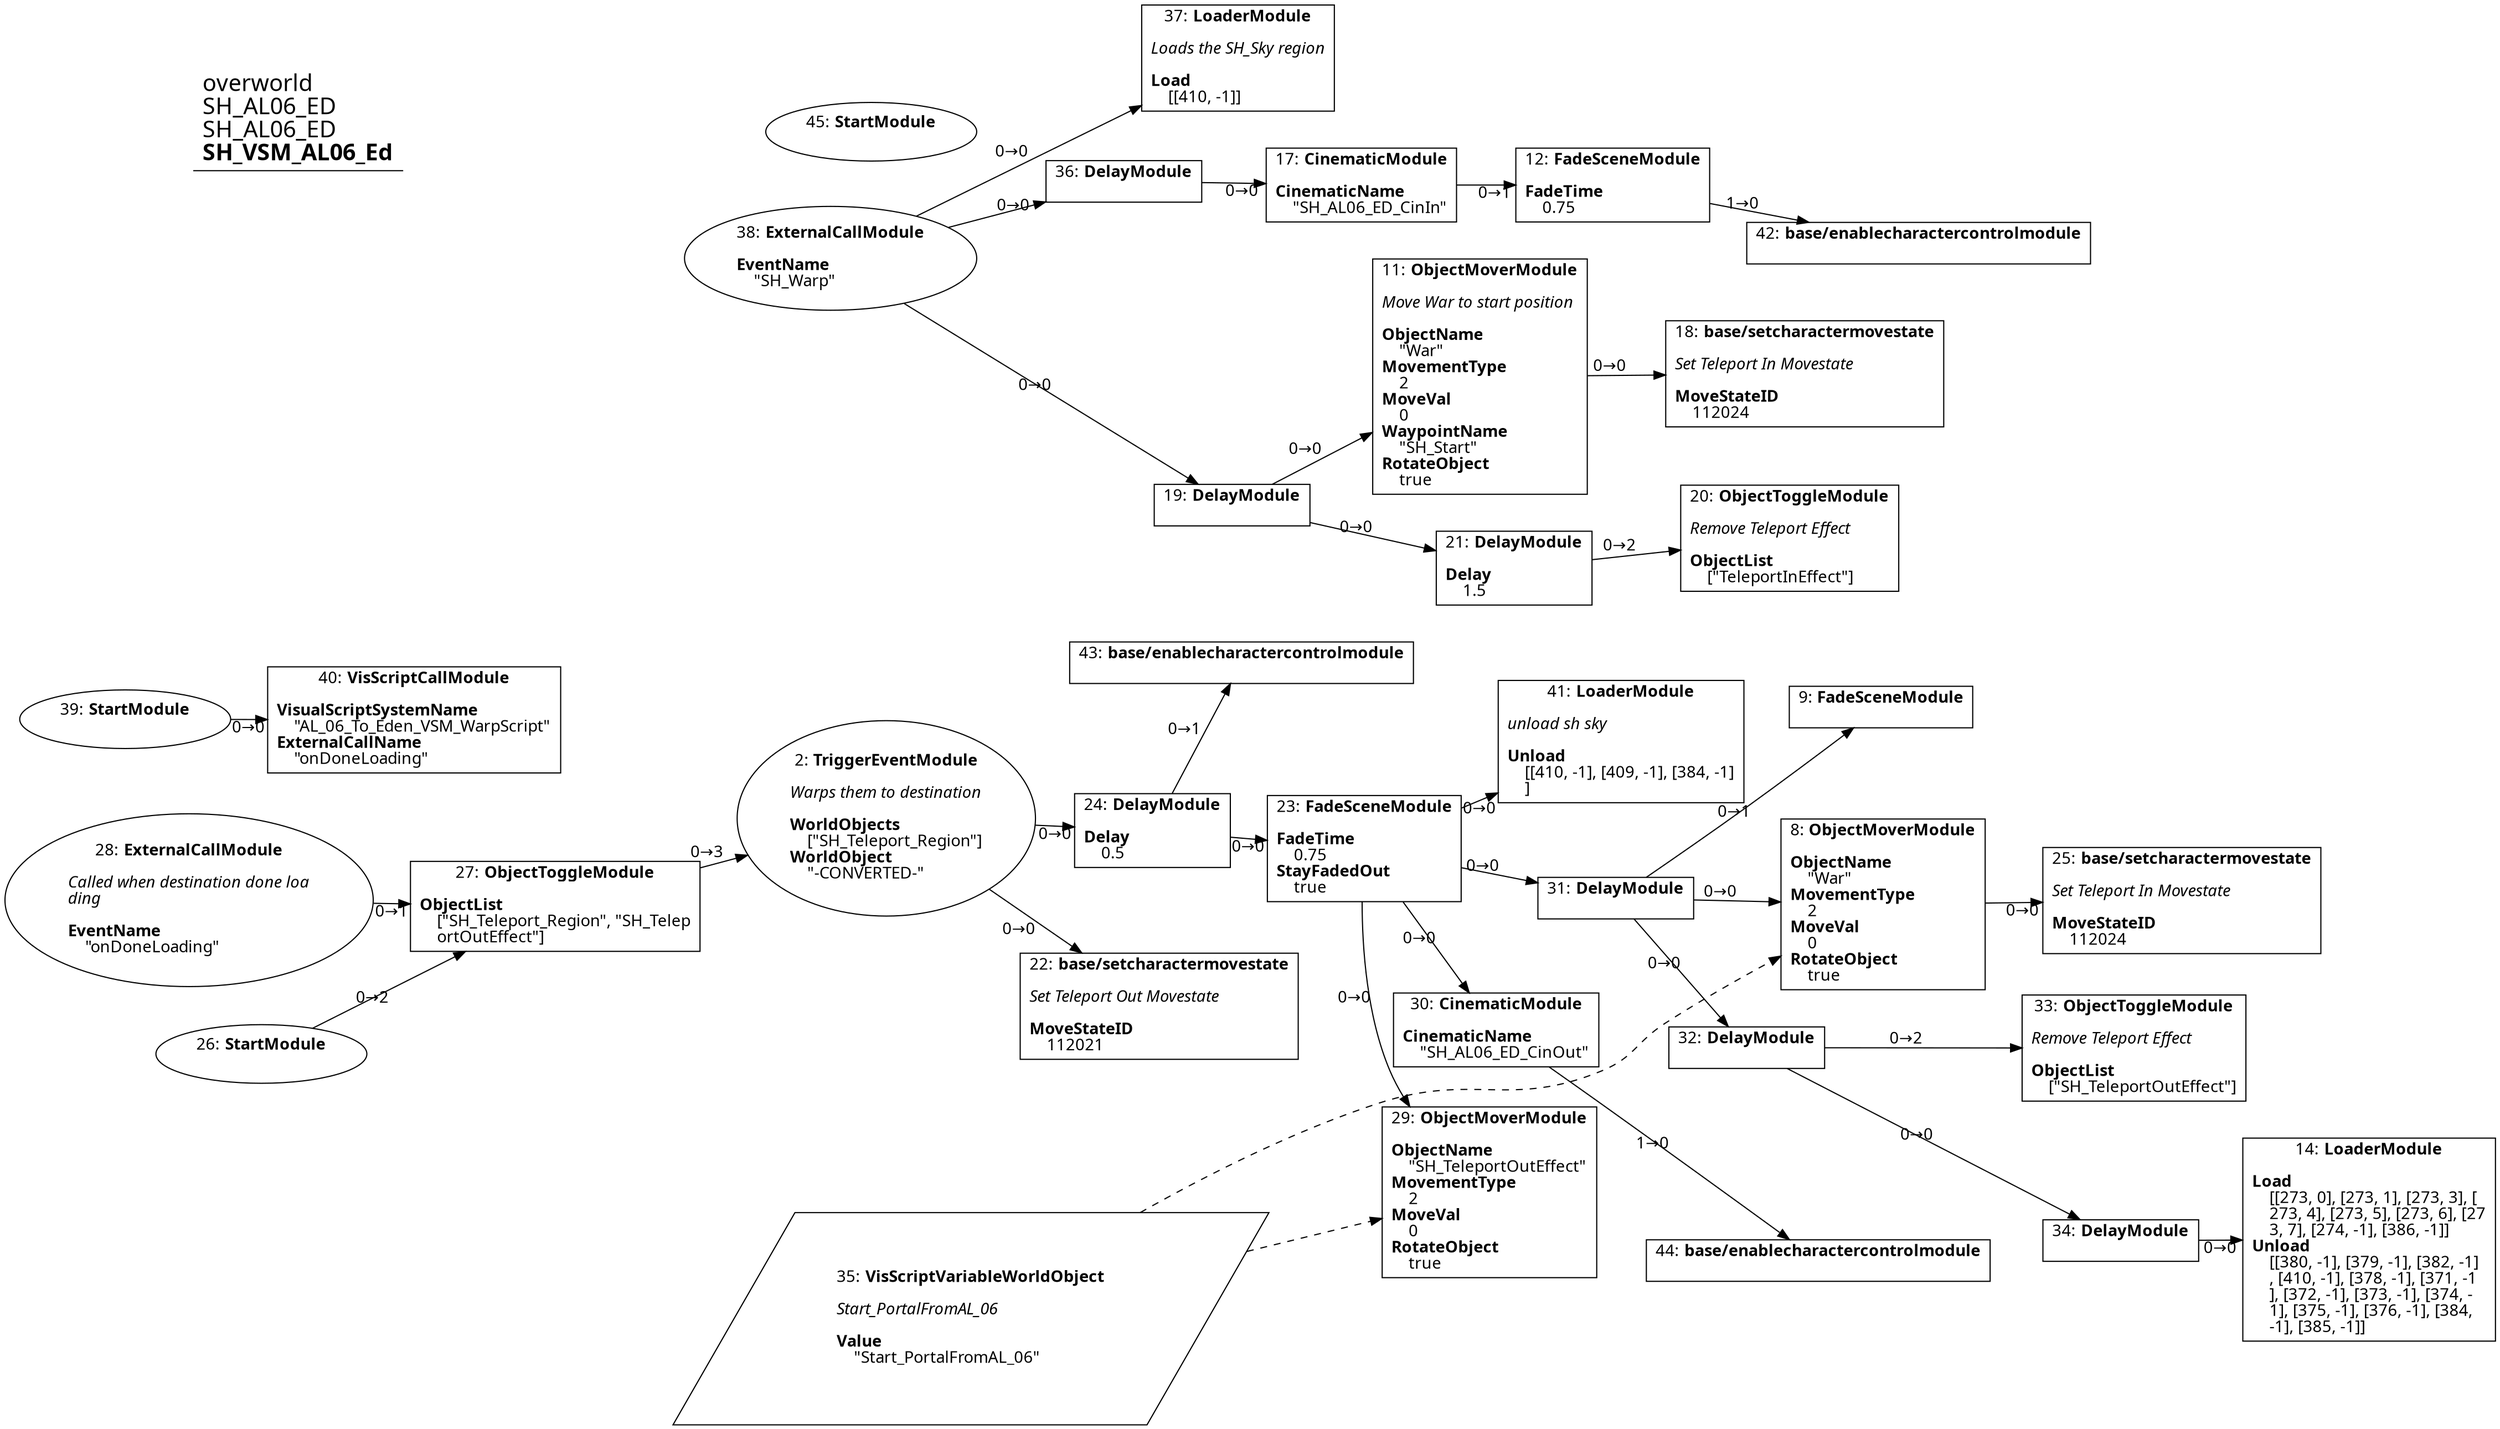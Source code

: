 digraph {
    layout = fdp;
    overlap = prism;
    sep = "+16";
    splines = spline;

    node [ shape = box ];

    graph [ fontname = "Segoe UI" ];
    node [ fontname = "Segoe UI" ];
    edge [ fontname = "Segoe UI" ];

    2 [ label = <2: <b>TriggerEventModule</b><br/><br/><i>Warps them to destination<br align="left"/></i><br align="left"/><b>WorldObjects</b><br align="left"/>    [&quot;SH_Teleport_Region&quot;]<br align="left"/><b>WorldObject</b><br align="left"/>    &quot;-CONVERTED-&quot;<br align="left"/>> ];
    2 [ shape = oval ]
    2 [ pos = "0.379,-0.47400004!" ];
    2 -> 22 [ label = "0→0" ];
    2 -> 24 [ label = "0→0" ];

    8 [ label = <8: <b>ObjectMoverModule</b><br/><br/><b>ObjectName</b><br align="left"/>    &quot;War&quot;<br align="left"/><b>MovementType</b><br align="left"/>    2<br align="left"/><b>MoveVal</b><br align="left"/>    0<br align="left"/><b>RotateObject</b><br align="left"/>    true<br align="left"/>> ];
    8 [ pos = "1.366,-0.544!" ];
    8 -> 25 [ label = "0→0" ];
    35 -> 8 [ style = dashed ];

    9 [ label = <9: <b>FadeSceneModule</b><br/><br/>> ];
    9 [ pos = "1.3640001,-0.35300002!" ];

    11 [ label = <11: <b>ObjectMoverModule</b><br/><br/><i>Move War to start position<br align="left"/></i><br align="left"/><b>ObjectName</b><br align="left"/>    &quot;War&quot;<br align="left"/><b>MovementType</b><br align="left"/>    2<br align="left"/><b>MoveVal</b><br align="left"/>    0<br align="left"/><b>WaypointName</b><br align="left"/>    &quot;SH_Start&quot;<br align="left"/><b>RotateObject</b><br align="left"/>    true<br align="left"/>> ];
    11 [ pos = "0.99600005,0.23400001!" ];
    11 -> 18 [ label = "0→0" ];

    12 [ label = <12: <b>FadeSceneModule</b><br/><br/><b>FadeTime</b><br align="left"/>    0.75<br align="left"/>> ];
    12 [ pos = "1.1240001,0.404!" ];
    12 -> 42 [ label = "1→0" ];

    14 [ label = <14: <b>LoaderModule</b><br/><br/><b>Load</b><br align="left"/>    [[273, 0], [273, 1], [273, 3], [<br align="left"/>    273, 4], [273, 5], [273, 6], [27<br align="left"/>    3, 7], [274, -1], [386, -1]]<br align="left"/><b>Unload</b><br align="left"/>    [[380, -1], [379, -1], [382, -1]<br align="left"/>    , [410, -1], [378, -1], [371, -1<br align="left"/>    ], [372, -1], [373, -1], [374, -<br align="left"/>    1], [375, -1], [376, -1], [384, <br align="left"/>    -1], [385, -1]]<br align="left"/>> ];
    14 [ pos = "1.9180001,-0.9760001!" ];

    17 [ label = <17: <b>CinematicModule</b><br/><br/><b>CinematicName</b><br align="left"/>    &quot;SH_AL06_ED_CinIn&quot;<br align="left"/>> ];
    17 [ pos = "0.929,0.381!" ];
    17 -> 12 [ label = "0→1" ];

    18 [ label = <18: <b>base/setcharactermovestate</b><br/><br/><i>Set Teleport In Movestate<br align="left"/></i><br align="left"/><b>MoveStateID</b><br align="left"/>    112024<br align="left"/>> ];
    18 [ pos = "1.2420001,0.23400001!" ];

    19 [ label = <19: <b>DelayModule</b><br/><br/>> ];
    19 [ pos = "0.77800006,0.12900001!" ];
    19 -> 11 [ label = "0→0" ];
    19 -> 21 [ label = "0→0" ];

    20 [ label = <20: <b>ObjectToggleModule</b><br/><br/><i>Remove Teleport Effect<br align="left"/></i><br align="left"/><b>ObjectList</b><br align="left"/>    [&quot;TeleportInEffect&quot;]<br align="left"/>> ];
    20 [ pos = "1.256,0.076000005!" ];

    21 [ label = <21: <b>DelayModule</b><br/><br/><b>Delay</b><br align="left"/>    1.5<br align="left"/>> ];
    21 [ pos = "1.001,0.030000001!" ];
    21 -> 20 [ label = "0→2" ];

    22 [ label = <22: <b>base/setcharactermovestate</b><br/><br/><i>Set Teleport Out Movestate<br align="left"/></i><br align="left"/><b>MoveStateID</b><br align="left"/>    112021<br align="left"/>> ];
    22 [ pos = "0.683,-0.70000005!" ];

    23 [ label = <23: <b>FadeSceneModule</b><br/><br/><b>FadeTime</b><br align="left"/>    0.75<br align="left"/><b>StayFadedOut</b><br align="left"/>    true<br align="left"/>> ];
    23 [ pos = "0.88100004,-0.47400004!" ];
    23 -> 29 [ label = "0→0" ];
    23 -> 30 [ label = "0→0" ];
    23 -> 31 [ label = "0→0" ];
    23 -> 41 [ label = "0→0" ];

    24 [ label = <24: <b>DelayModule</b><br/><br/><b>Delay</b><br align="left"/>    0.5<br align="left"/>> ];
    24 [ pos = "0.68200004,-0.47400004!" ];
    24 -> 23 [ label = "0→0" ];
    24 -> 43 [ label = "0→1" ];

    25 [ label = <25: <b>base/setcharactermovestate</b><br/><br/><i>Set Teleport In Movestate<br align="left"/></i><br align="left"/><b>MoveStateID</b><br align="left"/>    112024<br align="left"/>> ];
    25 [ pos = "1.605,-0.544!" ];

    26 [ label = <26: <b>StartModule</b><br/><br/>> ];
    26 [ shape = oval ]
    26 [ pos = "-0.32700002,-0.651!" ];
    26 -> 27 [ label = "0→2" ];

    27 [ label = <27: <b>ObjectToggleModule</b><br/><br/><b>ObjectList</b><br align="left"/>    [&quot;SH_Teleport_Region&quot;, &quot;SH_Telep<br align="left"/>    ortOutEffect&quot;]<br align="left"/>> ];
    27 [ pos = "-0.047000002,-0.54300004!" ];
    27 -> 2 [ label = "0→3" ];

    28 [ label = <28: <b>ExternalCallModule</b><br/><br/><i>Called when destination done loa<br align="left"/>ding<br align="left"/></i><br align="left"/><b>EventName</b><br align="left"/>    &quot;onDoneLoading&quot;<br align="left"/>> ];
    28 [ shape = oval ]
    28 [ pos = "-0.36200002,-0.56600004!" ];
    28 -> 27 [ label = "0→1" ];

    29 [ label = <29: <b>ObjectMoverModule</b><br/><br/><b>ObjectName</b><br align="left"/>    &quot;SH_TeleportOutEffect&quot;<br align="left"/><b>MovementType</b><br align="left"/>    2<br align="left"/><b>MoveVal</b><br align="left"/>    0<br align="left"/><b>RotateObject</b><br align="left"/>    true<br align="left"/>> ];
    29 [ pos = "1.136,-0.93700004!" ];
    35 -> 29 [ style = dashed ];

    30 [ label = <30: <b>CinematicModule</b><br/><br/><b>CinematicName</b><br align="left"/>    &quot;SH_AL06_ED_CinOut&quot;<br align="left"/>> ];
    30 [ pos = "1.1350001,-0.78000003!" ];
    30 -> 44 [ label = "1→0" ];

    31 [ label = <31: <b>DelayModule</b><br/><br/>> ];
    31 [ pos = "1.143,-0.544!" ];
    31 -> 8 [ label = "0→0" ];
    31 -> 32 [ label = "0→0" ];
    31 -> 9 [ label = "0→1" ];

    32 [ label = <32: <b>DelayModule</b><br/><br/>> ];
    32 [ pos = "1.3700001,-0.74700004!" ];
    32 -> 33 [ label = "0→2" ];
    32 -> 34 [ label = "0→0" ];

    33 [ label = <33: <b>ObjectToggleModule</b><br/><br/><i>Remove Teleport Effect<br align="left"/></i><br align="left"/><b>ObjectList</b><br align="left"/>    [&quot;SH_TeleportOutEffect&quot;]<br align="left"/>> ];
    33 [ pos = "1.616,-0.70100003!" ];

    34 [ label = <34: <b>DelayModule</b><br/><br/>> ];
    34 [ pos = "1.7060001,-0.9760001!" ];
    34 -> 14 [ label = "0→0" ];

    35 [ label = <35: <b>VisScriptVariableWorldObject</b><br/><br/><i>Start_PortalFromAL_06<br align="left"/></i><br align="left"/><b>Value</b><br align="left"/>    &quot;Start_PortalFromAL_06&quot;<br align="left"/>> ];
    35 [ shape = parallelogram ]
    35 [ pos = "0.67800003,-1.0610001!" ];

    36 [ label = <36: <b>DelayModule</b><br/><br/>> ];
    36 [ pos = "0.763,0.381!" ];
    36 -> 17 [ label = "0→0" ];

    37 [ label = <37: <b>LoaderModule</b><br/><br/><i>Loads the SH_Sky region<br align="left"/></i><br align="left"/><b>Load</b><br align="left"/>    [[410, -1]]<br align="left"/>> ];
    37 [ pos = "0.81900007,0.551!" ];

    38 [ label = <38: <b>ExternalCallModule</b><br/><br/><b>EventName</b><br align="left"/>    &quot;SH_Warp&quot;<br align="left"/>> ];
    38 [ shape = oval ]
    38 [ pos = "0.418,0.30200002!" ];
    38 -> 37 [ label = "0→0" ];
    38 -> 36 [ label = "0→0" ];
    38 -> 19 [ label = "0→0" ];

    39 [ label = <39: <b>StartModule</b><br/><br/>> ];
    39 [ shape = oval ]
    39 [ pos = "-0.358,-0.32000002!" ];
    39 -> 40 [ label = "0→0" ];

    40 [ label = <40: <b>VisScriptCallModule</b><br/><br/><b>VisualScriptSystemName</b><br align="left"/>    &quot;AL_06_To_Eden_VSM_WarpScript&quot;<br align="left"/><b>ExternalCallName</b><br align="left"/>    &quot;onDoneLoading&quot;<br align="left"/>> ];
    40 [ pos = "-0.13000001,-0.32000002!" ];

    41 [ label = <41: <b>LoaderModule</b><br/><br/><i>unload sh sky<br align="left"/></i><br align="left"/><b>Unload</b><br align="left"/>    [[410, -1], [409, -1], [384, -1]<br align="left"/>    ]<br align="left"/>> ];
    41 [ pos = "1.113,-0.38200003!" ];

    42 [ label = <42: <b>base/enablecharactercontrolmodule</b><br/><br/>> ];
    42 [ pos = "1.378,0.381!" ];

    43 [ label = <43: <b>base/enablecharactercontrolmodule</b><br/><br/>> ];
    43 [ pos = "0.88900006,-0.277!" ];

    44 [ label = <44: <b>base/enablecharactercontrolmodule</b><br/><br/>> ];
    44 [ pos = "1.381,-0.975!" ];

    45 [ label = <45: <b>StartModule</b><br/><br/>> ];
    45 [ shape = oval ]
    45 [ pos = "0.43500003,0.47100002!" ];

    title [ pos = "-0.363,0.55200005!" ];
    title [ shape = underline ];
    title [ label = <<font point-size="20">overworld<br align="left"/>SH_AL06_ED<br align="left"/>SH_AL06_ED<br align="left"/><b>SH_VSM_AL06_Ed</b><br align="left"/></font>> ];
}
